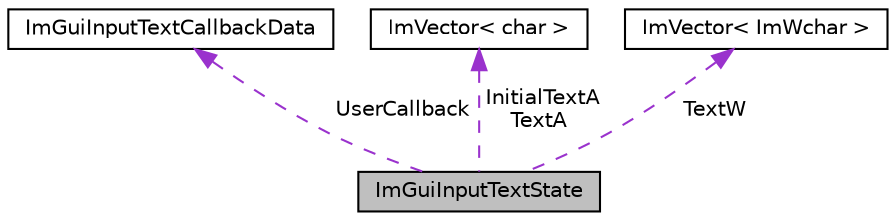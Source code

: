 digraph "ImGuiInputTextState"
{
 // LATEX_PDF_SIZE
  edge [fontname="Helvetica",fontsize="10",labelfontname="Helvetica",labelfontsize="10"];
  node [fontname="Helvetica",fontsize="10",shape=record];
  Node1 [label="ImGuiInputTextState",height=0.2,width=0.4,color="black", fillcolor="grey75", style="filled", fontcolor="black",tooltip=" "];
  Node2 -> Node1 [dir="back",color="darkorchid3",fontsize="10",style="dashed",label=" UserCallback" ,fontname="Helvetica"];
  Node2 [label="ImGuiInputTextCallbackData",height=0.2,width=0.4,color="black", fillcolor="white", style="filled",URL="$struct_im_gui_input_text_callback_data.html",tooltip=" "];
  Node3 -> Node1 [dir="back",color="darkorchid3",fontsize="10",style="dashed",label=" InitialTextA\nTextA" ,fontname="Helvetica"];
  Node3 [label="ImVector\< char \>",height=0.2,width=0.4,color="black", fillcolor="white", style="filled",URL="$struct_im_vector.html",tooltip=" "];
  Node4 -> Node1 [dir="back",color="darkorchid3",fontsize="10",style="dashed",label=" TextW" ,fontname="Helvetica"];
  Node4 [label="ImVector\< ImWchar \>",height=0.2,width=0.4,color="black", fillcolor="white", style="filled",URL="$struct_im_vector.html",tooltip=" "];
}
